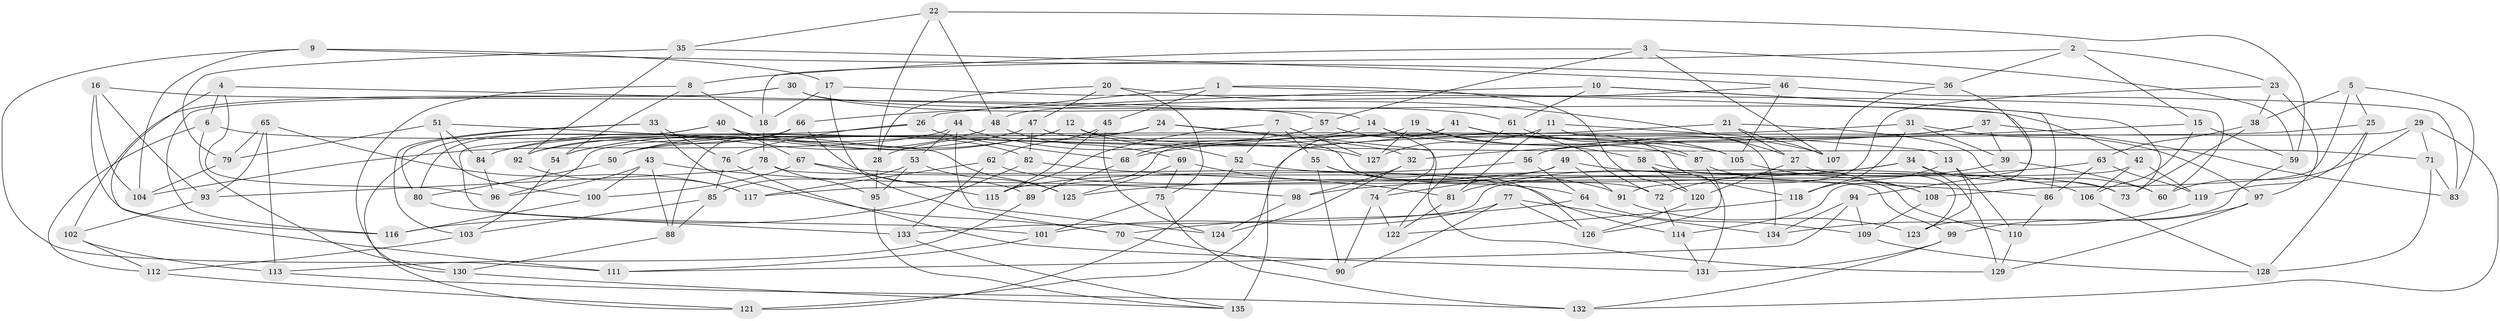 // coarse degree distribution, {6: 0.6024096385542169, 4: 0.37349397590361444, 5: 0.024096385542168676}
// Generated by graph-tools (version 1.1) at 2025/24/03/03/25 07:24:27]
// undirected, 135 vertices, 270 edges
graph export_dot {
graph [start="1"]
  node [color=gray90,style=filled];
  1;
  2;
  3;
  4;
  5;
  6;
  7;
  8;
  9;
  10;
  11;
  12;
  13;
  14;
  15;
  16;
  17;
  18;
  19;
  20;
  21;
  22;
  23;
  24;
  25;
  26;
  27;
  28;
  29;
  30;
  31;
  32;
  33;
  34;
  35;
  36;
  37;
  38;
  39;
  40;
  41;
  42;
  43;
  44;
  45;
  46;
  47;
  48;
  49;
  50;
  51;
  52;
  53;
  54;
  55;
  56;
  57;
  58;
  59;
  60;
  61;
  62;
  63;
  64;
  65;
  66;
  67;
  68;
  69;
  70;
  71;
  72;
  73;
  74;
  75;
  76;
  77;
  78;
  79;
  80;
  81;
  82;
  83;
  84;
  85;
  86;
  87;
  88;
  89;
  90;
  91;
  92;
  93;
  94;
  95;
  96;
  97;
  98;
  99;
  100;
  101;
  102;
  103;
  104;
  105;
  106;
  107;
  108;
  109;
  110;
  111;
  112;
  113;
  114;
  115;
  116;
  117;
  118;
  119;
  120;
  121;
  122;
  123;
  124;
  125;
  126;
  127;
  128;
  129;
  130;
  131;
  132;
  133;
  134;
  135;
  1 -- 94;
  1 -- 26;
  1 -- 45;
  1 -- 120;
  2 -- 15;
  2 -- 23;
  2 -- 36;
  2 -- 18;
  3 -- 57;
  3 -- 107;
  3 -- 59;
  3 -- 8;
  4 -- 111;
  4 -- 14;
  4 -- 96;
  4 -- 6;
  5 -- 38;
  5 -- 83;
  5 -- 25;
  5 -- 108;
  6 -- 105;
  6 -- 130;
  6 -- 112;
  7 -- 127;
  7 -- 55;
  7 -- 52;
  7 -- 115;
  8 -- 130;
  8 -- 18;
  8 -- 54;
  9 -- 17;
  9 -- 104;
  9 -- 111;
  9 -- 36;
  10 -- 61;
  10 -- 66;
  10 -- 86;
  10 -- 73;
  11 -- 127;
  11 -- 81;
  11 -- 13;
  11 -- 134;
  12 -- 71;
  12 -- 50;
  12 -- 52;
  12 -- 54;
  13 -- 123;
  13 -- 118;
  13 -- 110;
  14 -- 50;
  14 -- 87;
  14 -- 74;
  15 -- 59;
  15 -- 32;
  15 -- 106;
  16 -- 57;
  16 -- 116;
  16 -- 93;
  16 -- 104;
  17 -- 60;
  17 -- 70;
  17 -- 18;
  18 -- 78;
  19 -- 58;
  19 -- 107;
  19 -- 84;
  19 -- 127;
  20 -- 75;
  20 -- 47;
  20 -- 28;
  20 -- 27;
  21 -- 73;
  21 -- 27;
  21 -- 89;
  21 -- 107;
  22 -- 48;
  22 -- 35;
  22 -- 28;
  22 -- 59;
  23 -- 91;
  23 -- 38;
  23 -- 97;
  24 -- 28;
  24 -- 32;
  24 -- 129;
  24 -- 96;
  25 -- 128;
  25 -- 119;
  25 -- 56;
  26 -- 101;
  26 -- 68;
  26 -- 76;
  27 -- 120;
  27 -- 123;
  28 -- 95;
  29 -- 71;
  29 -- 121;
  29 -- 60;
  29 -- 132;
  30 -- 116;
  30 -- 102;
  30 -- 42;
  30 -- 61;
  31 -- 50;
  31 -- 39;
  31 -- 97;
  31 -- 118;
  32 -- 98;
  32 -- 124;
  33 -- 70;
  33 -- 103;
  33 -- 80;
  33 -- 76;
  34 -- 129;
  34 -- 60;
  34 -- 125;
  34 -- 81;
  35 -- 92;
  35 -- 46;
  35 -- 79;
  36 -- 107;
  36 -- 114;
  37 -- 83;
  37 -- 68;
  37 -- 39;
  37 -- 56;
  38 -- 63;
  38 -- 73;
  39 -- 72;
  39 -- 60;
  40 -- 121;
  40 -- 82;
  40 -- 80;
  40 -- 67;
  41 -- 135;
  41 -- 92;
  41 -- 105;
  41 -- 118;
  42 -- 119;
  42 -- 133;
  42 -- 106;
  43 -- 96;
  43 -- 100;
  43 -- 98;
  43 -- 88;
  44 -- 124;
  44 -- 104;
  44 -- 127;
  44 -- 53;
  45 -- 124;
  45 -- 115;
  45 -- 62;
  46 -- 48;
  46 -- 105;
  46 -- 83;
  47 -- 82;
  47 -- 72;
  47 -- 54;
  48 -- 84;
  48 -- 69;
  49 -- 74;
  49 -- 73;
  49 -- 91;
  49 -- 117;
  50 -- 80;
  51 -- 100;
  51 -- 125;
  51 -- 84;
  51 -- 79;
  52 -- 106;
  52 -- 121;
  53 -- 95;
  53 -- 125;
  53 -- 85;
  54 -- 103;
  55 -- 126;
  55 -- 90;
  55 -- 91;
  56 -- 64;
  56 -- 115;
  57 -- 72;
  57 -- 68;
  58 -- 110;
  58 -- 131;
  58 -- 120;
  59 -- 123;
  61 -- 122;
  61 -- 87;
  62 -- 64;
  62 -- 117;
  62 -- 133;
  63 -- 119;
  63 -- 86;
  63 -- 98;
  64 -- 109;
  64 -- 70;
  65 -- 79;
  65 -- 117;
  65 -- 113;
  65 -- 93;
  66 -- 88;
  66 -- 92;
  66 -- 89;
  67 -- 100;
  67 -- 115;
  67 -- 114;
  68 -- 89;
  69 -- 81;
  69 -- 75;
  69 -- 125;
  70 -- 90;
  71 -- 128;
  71 -- 83;
  72 -- 114;
  74 -- 90;
  74 -- 122;
  75 -- 101;
  75 -- 132;
  76 -- 131;
  76 -- 85;
  77 -- 90;
  77 -- 126;
  77 -- 134;
  77 -- 101;
  78 -- 99;
  78 -- 93;
  78 -- 95;
  79 -- 104;
  80 -- 133;
  81 -- 122;
  82 -- 86;
  82 -- 116;
  84 -- 96;
  85 -- 88;
  85 -- 103;
  86 -- 110;
  87 -- 126;
  87 -- 108;
  88 -- 130;
  89 -- 113;
  91 -- 123;
  92 -- 117;
  93 -- 102;
  94 -- 134;
  94 -- 111;
  94 -- 109;
  95 -- 135;
  97 -- 129;
  97 -- 99;
  98 -- 124;
  99 -- 132;
  99 -- 131;
  100 -- 116;
  101 -- 111;
  102 -- 113;
  102 -- 112;
  103 -- 112;
  105 -- 108;
  106 -- 128;
  108 -- 109;
  109 -- 128;
  110 -- 129;
  112 -- 121;
  113 -- 132;
  114 -- 131;
  118 -- 122;
  119 -- 134;
  120 -- 126;
  130 -- 135;
  133 -- 135;
}
